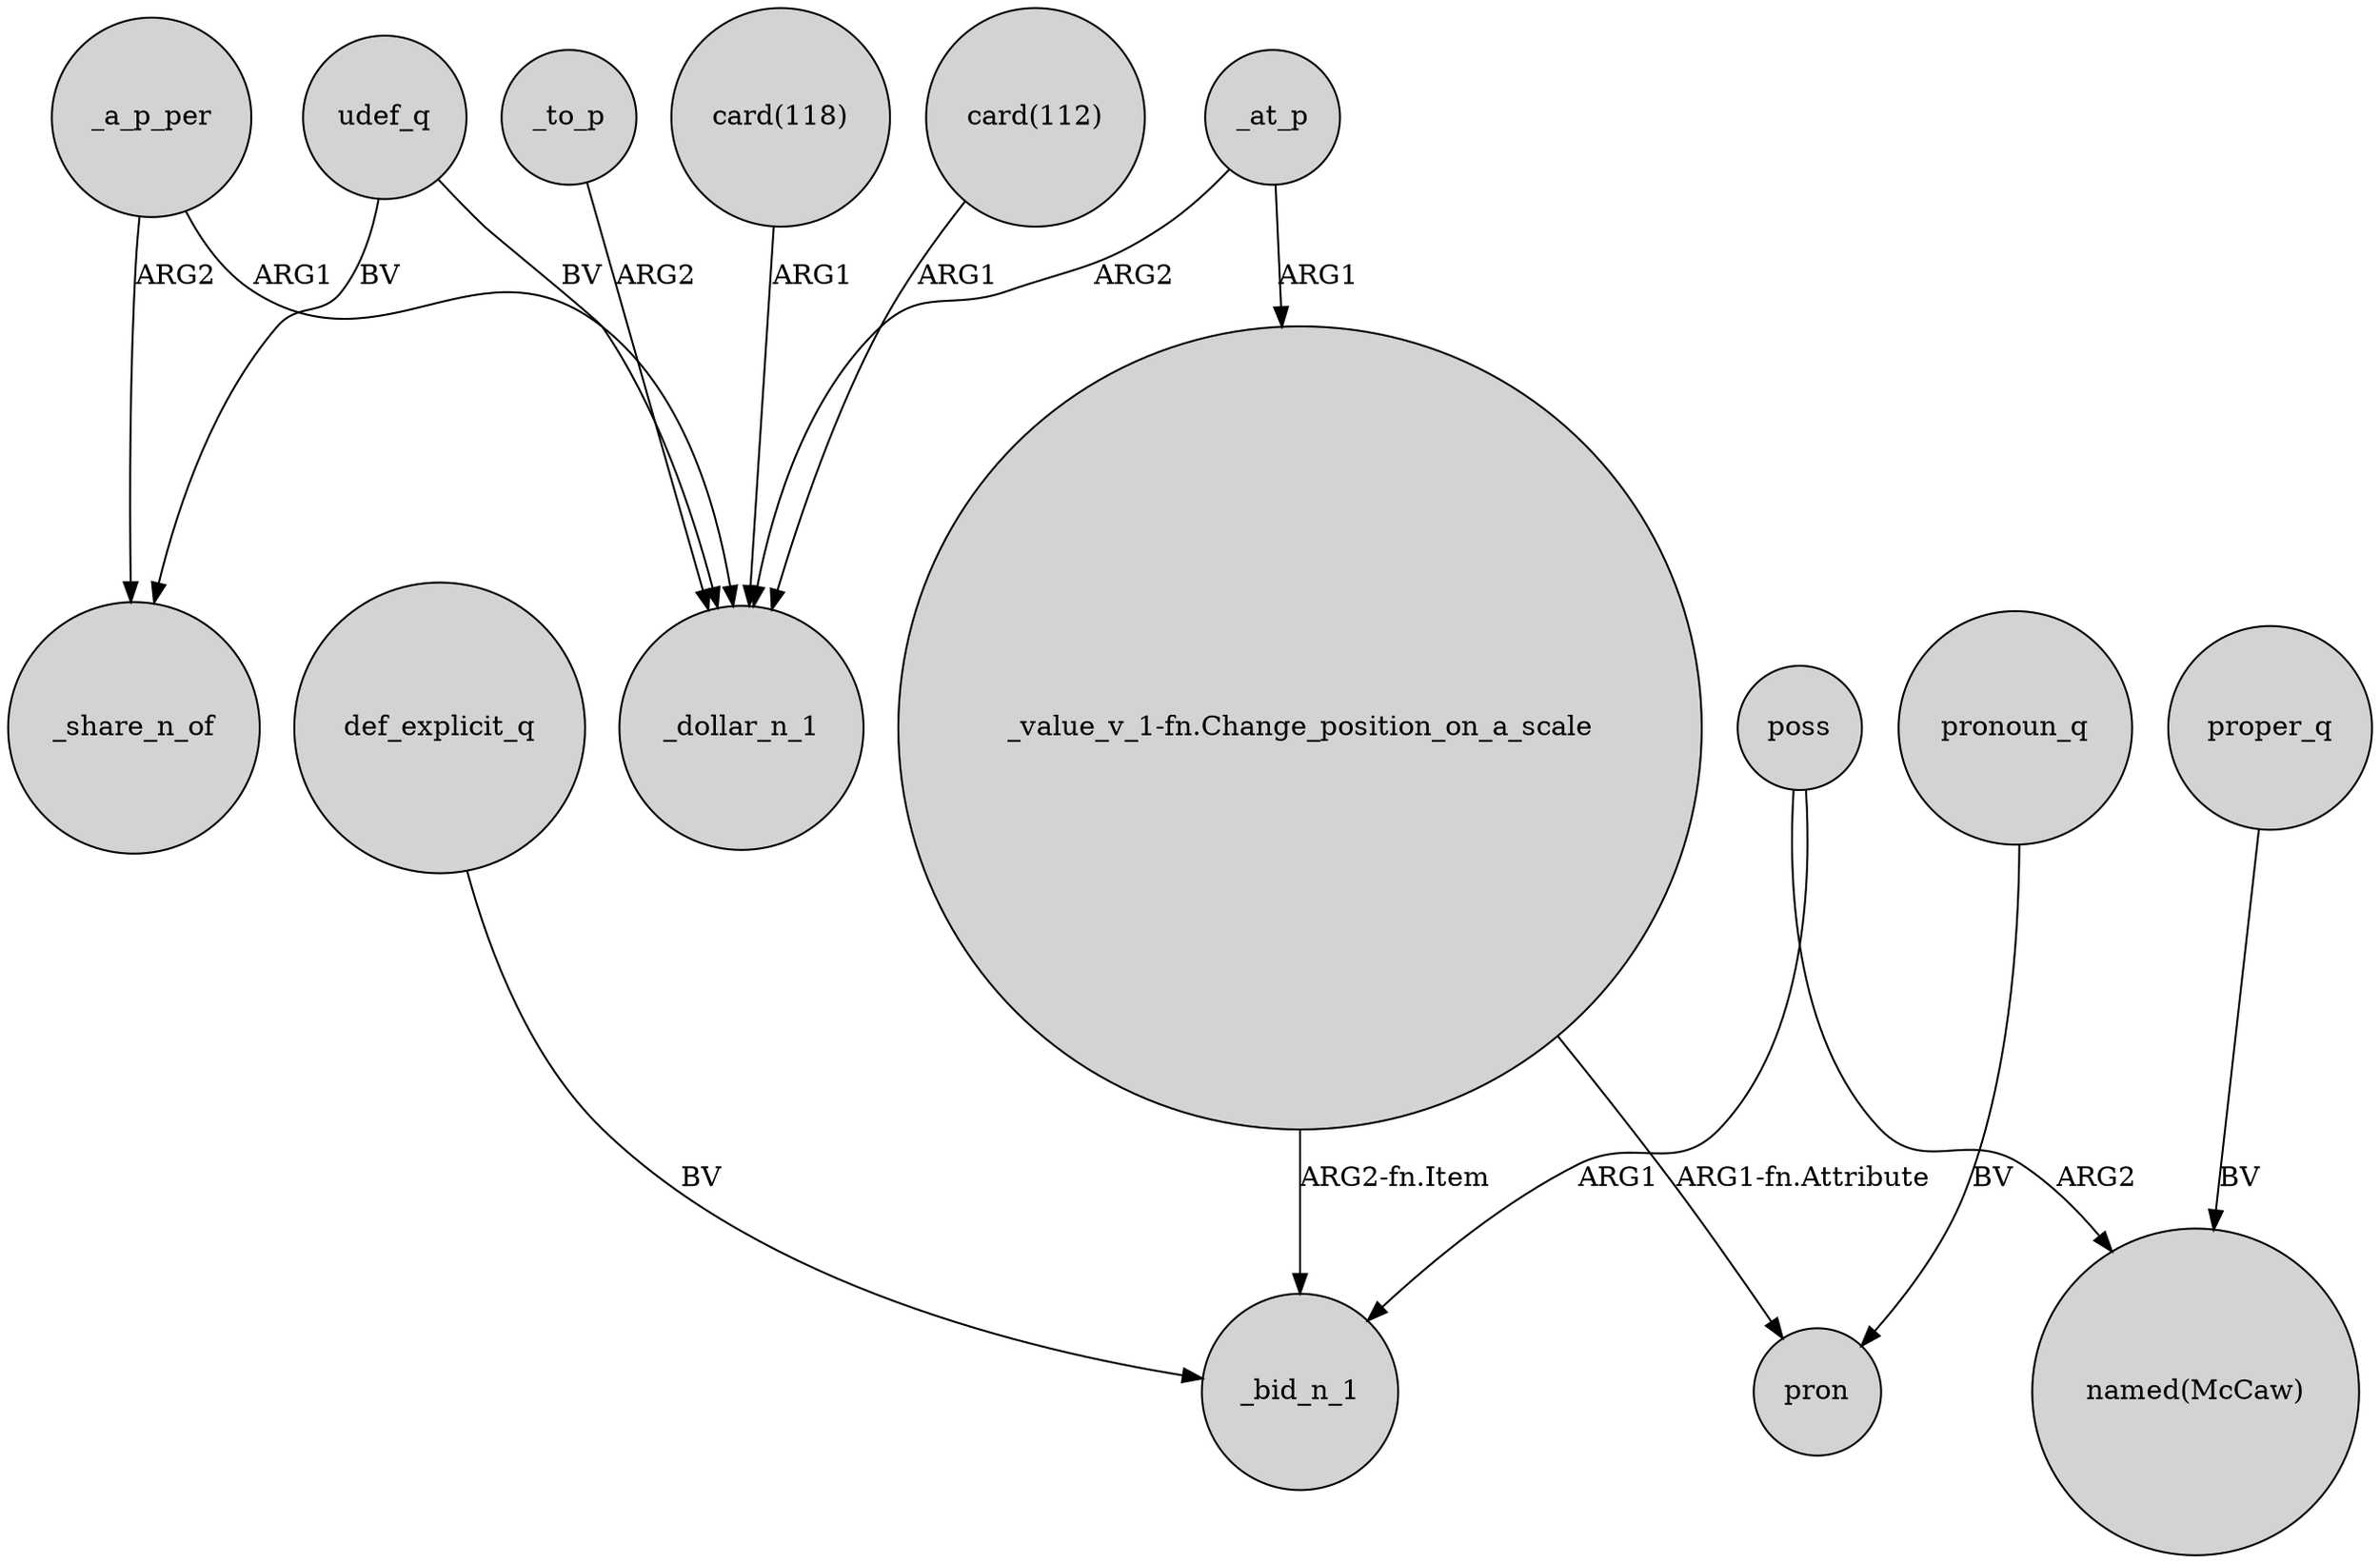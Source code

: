 digraph {
	node [shape=circle style=filled]
	_a_p_per -> _share_n_of [label=ARG2]
	proper_q -> "named(McCaw)" [label=BV]
	_to_p -> _dollar_n_1 [label=ARG2]
	_at_p -> "_value_v_1-fn.Change_position_on_a_scale" [label=ARG1]
	udef_q -> _share_n_of [label=BV]
	poss -> _bid_n_1 [label=ARG1]
	udef_q -> _dollar_n_1 [label=BV]
	"_value_v_1-fn.Change_position_on_a_scale" -> pron [label="ARG1-fn.Attribute"]
	"card(118)" -> _dollar_n_1 [label=ARG1]
	poss -> "named(McCaw)" [label=ARG2]
	"_value_v_1-fn.Change_position_on_a_scale" -> _bid_n_1 [label="ARG2-fn.Item"]
	"card(112)" -> _dollar_n_1 [label=ARG1]
	pronoun_q -> pron [label=BV]
	_a_p_per -> _dollar_n_1 [label=ARG1]
	def_explicit_q -> _bid_n_1 [label=BV]
	_at_p -> _dollar_n_1 [label=ARG2]
}
